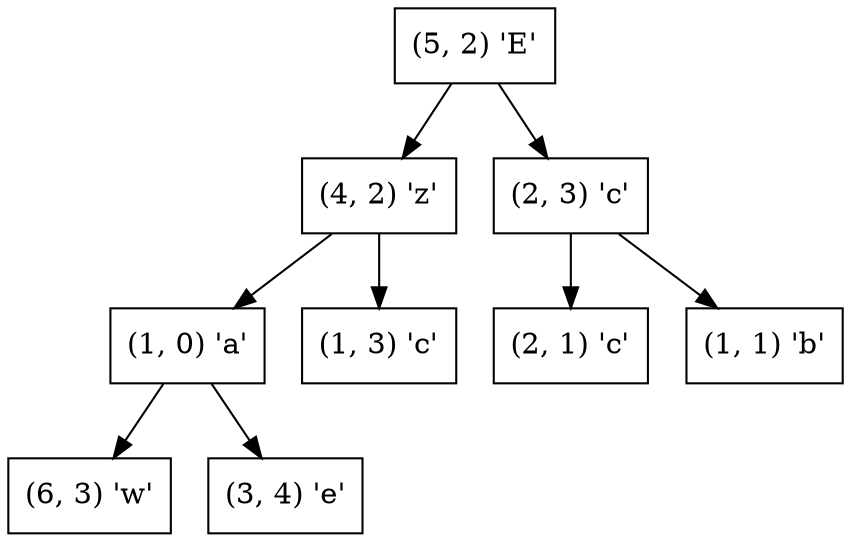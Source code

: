 digraph OpenSet {
node [shape = "box"];
N21[label="(5, 2) 'E'"];
N20[label="(4, 2) 'z'"];
N26[label="(2, 3) 'c'"];
N1[label="(1, 0) 'a'"];
N25[label="(1, 3) 'c'"];
N10[label="(2, 1) 'c'"];
N9[label="(1, 1) 'b'"];
N30[label="(6, 3) 'w'"];
N35[label="(3, 4) 'e'"];
N21 -> N20;
N21 -> N26;
N20 -> N1;
N20 -> N25;
N26 -> N10;
N26 -> N9;
N1 -> N30;
N1 -> N35;
}
